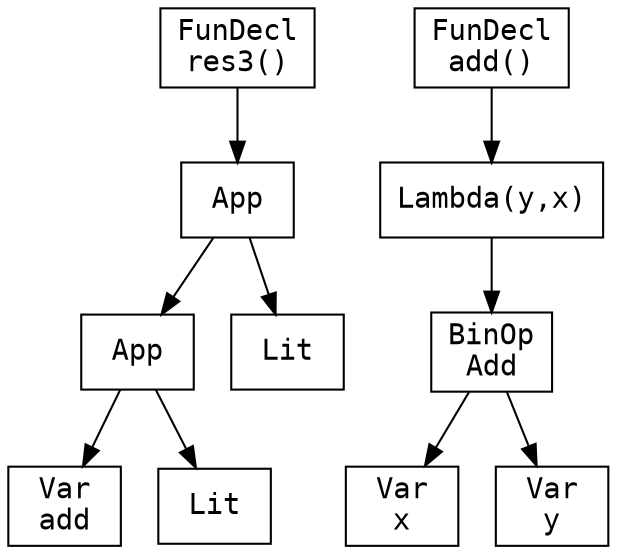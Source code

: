 digraph AST {
  node [shape=box, fontname="Courier"];
  decl0 [label="FunDecl
res3()"];
  decl0_body [label="App"];
  decl0 -> decl0_body;
  decl0_body_fun [label="App"];
  decl0_body -> decl0_body_fun;
  decl0_body_fun_fun [label="Var
add"];
  decl0_body_fun -> decl0_body_fun_fun;
  decl0_body_fun_arg [label="Lit"];
  decl0_body_fun -> decl0_body_fun_arg;
  decl0_body_arg [label="Lit"];
  decl0_body -> decl0_body_arg;
  decl1 [label="FunDecl
add()"];
  decl1_body [label="Lambda(y,x)"];
  decl1 -> decl1_body;
  decl1_body_body [label="BinOp
Add"];
  decl1_body -> decl1_body_body;
  decl1_body_body_l [label="Var
x"];
  decl1_body_body -> decl1_body_body_l;
  decl1_body_body_r [label="Var
y"];
  decl1_body_body -> decl1_body_body_r;
}
